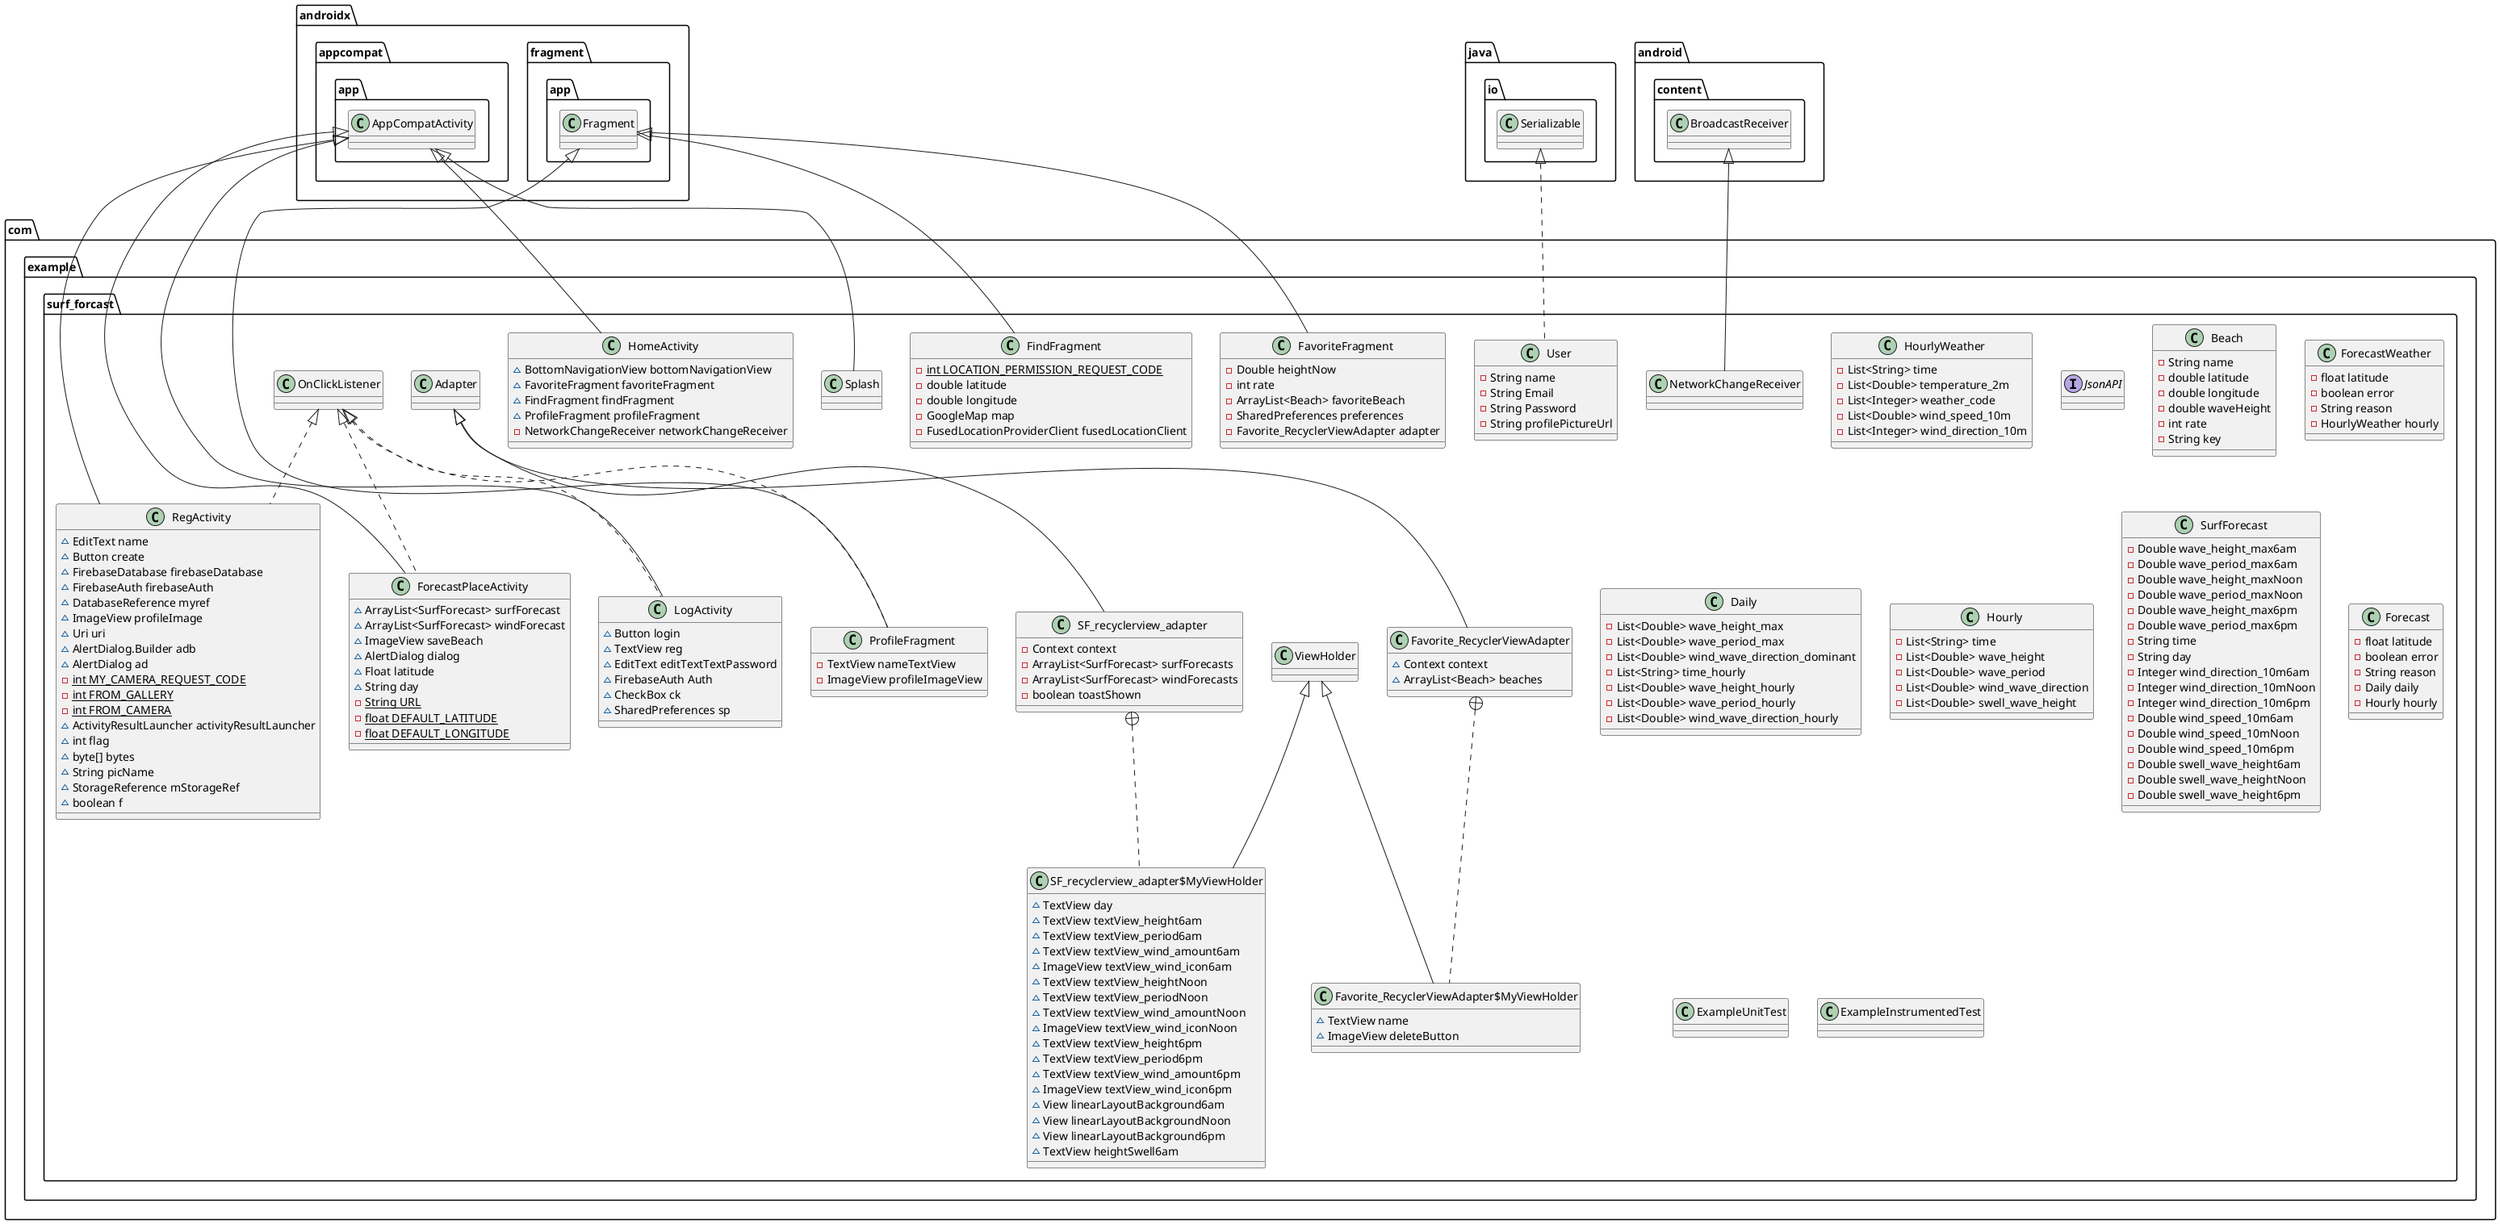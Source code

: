 @startuml
class com.example.surf_forcast.HourlyWeather {
- List<String> time
- List<Double> temperature_2m
- List<Integer> weather_code
- List<Double> wind_speed_10m
- List<Integer> wind_direction_10m
}

interface com.example.surf_forcast.JsonAPI {
}
class com.example.surf_forcast.Favorite_RecyclerViewAdapter {
~ Context context
~ ArrayList<Beach> beaches
}

class com.example.surf_forcast.Favorite_RecyclerViewAdapter$MyViewHolder {
~ TextView name
~ ImageView deleteButton
}

class com.example.surf_forcast.Beach {
- String name
- double latitude
- double longitude
- double waveHeight
- int rate
- String key
}

class com.example.surf_forcast.RegActivity {
~ EditText name
~ Button create
~ FirebaseDatabase firebaseDatabase
~ FirebaseAuth firebaseAuth
~ DatabaseReference myref
~ ImageView profileImage
~ Uri uri
~ AlertDialog.Builder adb
~ AlertDialog ad
- {static} int MY_CAMERA_REQUEST_CODE
- {static} int FROM_GALLERY
- {static} int FROM_CAMERA
~ ActivityResultLauncher activityResultLauncher
~ int flag
~ byte[] bytes
~ String picName
~ StorageReference mStorageRef
~ boolean f
}

class com.example.surf_forcast.FindFragment {
- {static} int LOCATION_PERMISSION_REQUEST_CODE
- double latitude
- double longitude
- GoogleMap map
- FusedLocationProviderClient fusedLocationClient
}

class com.example.surf_forcast.ForecastPlaceActivity {
~ ArrayList<SurfForecast> surfForecast
~ ArrayList<SurfForecast> windForecast
~ ImageView saveBeach
~ AlertDialog dialog
~ Float latitude
~ String day
- {static} String URL
- {static} float DEFAULT_LATITUDE
- {static} float DEFAULT_LONGITUDE
}

class com.example.surf_forcast.Splash {
}
class com.example.surf_forcast.User {
- String name
- String Email
- String Password
- String profilePictureUrl
}

class com.example.surf_forcast.SF_recyclerview_adapter {
- Context context
- ArrayList<SurfForecast> surfForecasts
- ArrayList<SurfForecast> windForecasts
- boolean toastShown
}

class com.example.surf_forcast.SF_recyclerview_adapter$MyViewHolder {
~ TextView day
~ TextView textView_height6am
~ TextView textView_period6am
~ TextView textView_wind_amount6am
~ ImageView textView_wind_icon6am
~ TextView textView_heightNoon
~ TextView textView_periodNoon
~ TextView textView_wind_amountNoon
~ ImageView textView_wind_iconNoon
~ TextView textView_height6pm
~ TextView textView_period6pm
~ TextView textView_wind_amount6pm
~ ImageView textView_wind_icon6pm
~ View linearLayoutBackground6am
~ View linearLayoutBackgroundNoon
~ View linearLayoutBackground6pm
~ TextView heightSwell6am
}

class com.example.surf_forcast.ProfileFragment {
- TextView nameTextView
- ImageView profileImageView
}

class com.example.surf_forcast.ForecastWeather {
- float latitude
- boolean error
- String reason
- HourlyWeather hourly
}

class com.example.surf_forcast.LogActivity {
~ Button login
~ TextView reg
~ EditText editTextTextPassword
~ FirebaseAuth Auth
~ CheckBox ck
~ SharedPreferences sp
}

class com.example.surf_forcast.NetworkChangeReceiver {
}
class com.example.surf_forcast.Daily {
- List<Double> wave_height_max
- List<Double> wave_period_max
- List<Double> wind_wave_direction_dominant
- List<String> time_hourly
- List<Double> wave_height_hourly
- List<Double> wave_period_hourly
- List<Double> wind_wave_direction_hourly
}

class com.example.surf_forcast.Hourly {
- List<String> time
- List<Double> wave_height
- List<Double> wave_period
- List<Double> wind_wave_direction
- List<Double> swell_wave_height
}

class com.example.surf_forcast.SurfForecast {
- Double wave_height_max6am
- Double wave_period_max6am
- Double wave_height_maxNoon
- Double wave_period_maxNoon
- Double wave_height_max6pm
- Double wave_period_max6pm
- String time
- String day
- Integer wind_direction_10m6am
- Integer wind_direction_10mNoon
- Integer wind_direction_10m6pm
- Double wind_speed_10m6am
- Double wind_speed_10mNoon
- Double wind_speed_10m6pm
- Double swell_wave_height6am
- Double swell_wave_heightNoon
- Double swell_wave_height6pm
}

class com.example.surf_forcast.Forecast {
- float latitude
- boolean error
- String reason
- Daily daily
- Hourly hourly
}

class com.example.surf_forcast.FavoriteFragment {
- Double heightNow
- int rate
- ArrayList<Beach> favoriteBeach
- SharedPreferences preferences
- Favorite_RecyclerViewAdapter adapter
}

class com.example.surf_forcast.ExampleUnitTest {
}
class com.example.surf_forcast.ExampleInstrumentedTest {
}
class com.example.surf_forcast.HomeActivity {
~ BottomNavigationView bottomNavigationView
~ FavoriteFragment favoriteFragment
~ FindFragment findFragment
~ ProfileFragment profileFragment
- NetworkChangeReceiver networkChangeReceiver
}



com.example.surf_forcast.Adapter <|-- com.example.surf_forcast.Favorite_RecyclerViewAdapter
com.example.surf_forcast.Favorite_RecyclerViewAdapter +.. com.example.surf_forcast.Favorite_RecyclerViewAdapter$MyViewHolder
com.example.surf_forcast.ViewHolder <|-- com.example.surf_forcast.Favorite_RecyclerViewAdapter$MyViewHolder
com.example.surf_forcast.OnClickListener <|.. com.example.surf_forcast.RegActivity
androidx.appcompat.app.AppCompatActivity <|-- com.example.surf_forcast.RegActivity
androidx.fragment.app.Fragment <|-- com.example.surf_forcast.FindFragment
com.example.surf_forcast.OnClickListener <|.. com.example.surf_forcast.ForecastPlaceActivity
androidx.appcompat.app.AppCompatActivity <|-- com.example.surf_forcast.ForecastPlaceActivity
androidx.appcompat.app.AppCompatActivity <|-- com.example.surf_forcast.Splash
java.io.Serializable <|.. com.example.surf_forcast.User
com.example.surf_forcast.Adapter <|-- com.example.surf_forcast.SF_recyclerview_adapter
com.example.surf_forcast.SF_recyclerview_adapter +.. com.example.surf_forcast.SF_recyclerview_adapter$MyViewHolder
com.example.surf_forcast.ViewHolder <|-- com.example.surf_forcast.SF_recyclerview_adapter$MyViewHolder
com.example.surf_forcast.OnClickListener <|.. com.example.surf_forcast.ProfileFragment
androidx.fragment.app.Fragment <|-- com.example.surf_forcast.ProfileFragment
com.example.surf_forcast.OnClickListener <|.. com.example.surf_forcast.LogActivity
androidx.appcompat.app.AppCompatActivity <|-- com.example.surf_forcast.LogActivity
android.content.BroadcastReceiver <|-- com.example.surf_forcast.NetworkChangeReceiver
androidx.fragment.app.Fragment <|-- com.example.surf_forcast.FavoriteFragment
androidx.appcompat.app.AppCompatActivity <|-- com.example.surf_forcast.HomeActivity
@enduml